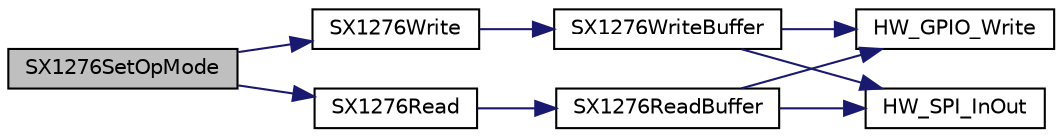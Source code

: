 digraph "SX1276SetOpMode"
{
  edge [fontname="Helvetica",fontsize="10",labelfontname="Helvetica",labelfontsize="10"];
  node [fontname="Helvetica",fontsize="10",shape=record];
  rankdir="LR";
  Node412 [label="SX1276SetOpMode",height=0.2,width=0.4,color="black", fillcolor="grey75", style="filled", fontcolor="black"];
  Node412 -> Node413 [color="midnightblue",fontsize="10",style="solid"];
  Node413 [label="SX1276Write",height=0.2,width=0.4,color="black", fillcolor="white", style="filled",URL="$sx1276_8c.html#a15374c2bed5d3ff2d6b95fdf177b645e",tooltip="Writes the radio register at the specified address "];
  Node413 -> Node414 [color="midnightblue",fontsize="10",style="solid"];
  Node414 [label="SX1276WriteBuffer",height=0.2,width=0.4,color="black", fillcolor="white", style="filled",URL="$sx1276_8c.html#aba51c12ba7f6d704cdeed69201507983",tooltip="Writes multiple radio registers starting at address "];
  Node414 -> Node415 [color="midnightblue",fontsize="10",style="solid"];
  Node415 [label="HW_GPIO_Write",height=0.2,width=0.4,color="black", fillcolor="white", style="filled",URL="$group___lory_s_d_k___g_p_i_o___functions.html#ga64b37e6d4da7e8f148c92f898aed98de",tooltip="Writes the given value to the GPIO output "];
  Node414 -> Node416 [color="midnightblue",fontsize="10",style="solid"];
  Node416 [label="HW_SPI_InOut",height=0.2,width=0.4,color="black", fillcolor="white", style="filled",URL="$hw__spi_8h.html#ae0d3f21fb84de59193e82bd1943d5563",tooltip="Sends outData and receives inData "];
  Node412 -> Node417 [color="midnightblue",fontsize="10",style="solid"];
  Node417 [label="SX1276Read",height=0.2,width=0.4,color="black", fillcolor="white", style="filled",URL="$sx1276_8c.html#a1c0054da62dacb13d6286a7cfe01d863",tooltip="Reads the radio register at the specified address "];
  Node417 -> Node418 [color="midnightblue",fontsize="10",style="solid"];
  Node418 [label="SX1276ReadBuffer",height=0.2,width=0.4,color="black", fillcolor="white", style="filled",URL="$sx1276_8c.html#a9b3df4400813ac6aed7b77f400436ad0",tooltip="Reads multiple radio registers starting at address "];
  Node418 -> Node415 [color="midnightblue",fontsize="10",style="solid"];
  Node418 -> Node416 [color="midnightblue",fontsize="10",style="solid"];
}
